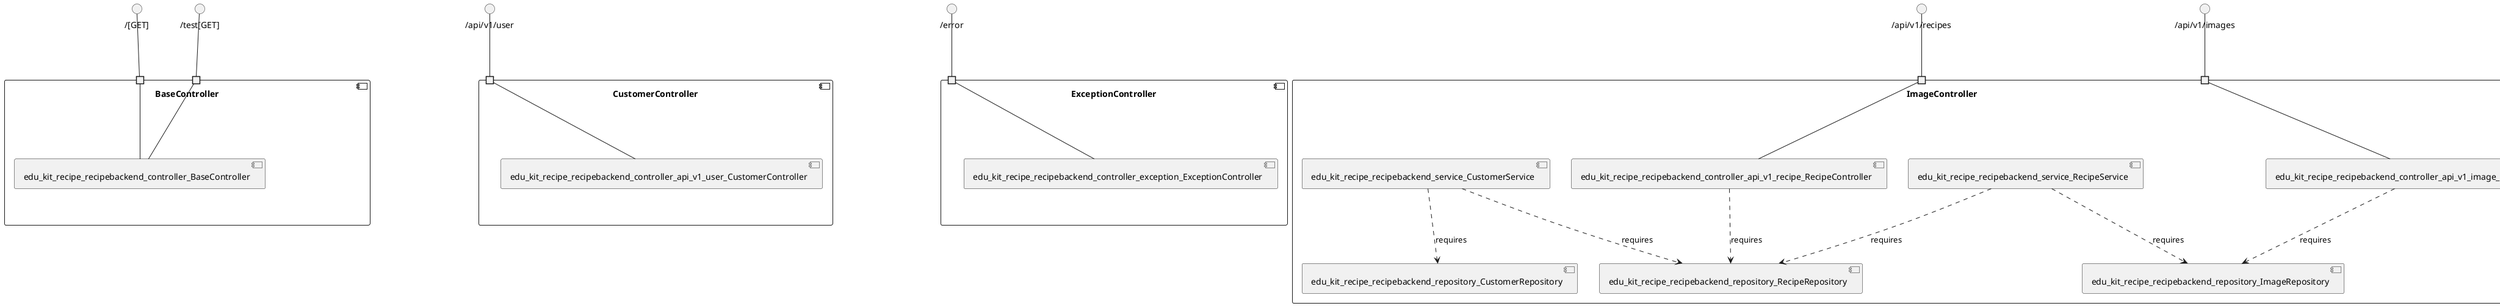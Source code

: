 @startuml
skinparam fixCircleLabelOverlapping true
component "BaseController\n\n\n\n\n\n" {
[edu_kit_recipe_recipebackend_controller_BaseController]
portin " " as BaseController.requires.__GET_
portin " " as BaseController.requires._test_GET_
"BaseController.requires.__GET_"--[edu_kit_recipe_recipebackend_controller_BaseController]
"BaseController.requires._test_GET_"--[edu_kit_recipe_recipebackend_controller_BaseController]
}
interface "/[GET]" as interface.__GET_
interface.__GET_--"BaseController.requires.__GET_"
interface "/test[GET]" as interface._test_GET_
interface._test_GET_--"BaseController.requires._test_GET_"
component "CustomerController\n\n\n\n\n\n" {
[edu_kit_recipe_recipebackend_controller_api_v1_user_CustomerController]
portin " " as CustomerController.requires._api_v1_user
"CustomerController.requires._api_v1_user"--[edu_kit_recipe_recipebackend_controller_api_v1_user_CustomerController]
}
interface "/api/v1/user" as interface._api_v1_user
interface._api_v1_user--"CustomerController.requires._api_v1_user"
component "ExceptionController\n\n\n\n\n\n" {
[edu_kit_recipe_recipebackend_controller_exception_ExceptionController]
portin " " as ExceptionController.requires._error
"ExceptionController.requires._error"--[edu_kit_recipe_recipebackend_controller_exception_ExceptionController]
}
interface "/error" as interface._error
interface._error--"ExceptionController.requires._error"
component "ImageController\n\n\n\n\n\n" {
[edu_kit_recipe_recipebackend_repository_CustomerRepository]
[edu_kit_recipe_recipebackend_controller_api_v1_image_ImageController]
[edu_kit_recipe_recipebackend_repository_RecipeRepository]
[edu_kit_recipe_recipebackend_service_CustomerService]
[edu_kit_recipe_recipebackend_repository_ImageRepository]
[edu_kit_recipe_recipebackend_service_RecipeService]
[edu_kit_recipe_recipebackend_controller_api_v1_recipe_RecipeController]
portin " " as ImageController.requires._api_v1_recipes
portin " " as ImageController.requires._api_v1_images
[edu_kit_recipe_recipebackend_service_CustomerService]..>[edu_kit_recipe_recipebackend_repository_CustomerRepository] : requires
[edu_kit_recipe_recipebackend_controller_api_v1_image_ImageController]..>[edu_kit_recipe_recipebackend_repository_ImageRepository] : requires
[edu_kit_recipe_recipebackend_service_RecipeService]..>[edu_kit_recipe_recipebackend_repository_ImageRepository] : requires
[edu_kit_recipe_recipebackend_service_CustomerService]..>[edu_kit_recipe_recipebackend_repository_RecipeRepository] : requires
[edu_kit_recipe_recipebackend_service_RecipeService]..>[edu_kit_recipe_recipebackend_repository_RecipeRepository] : requires
[edu_kit_recipe_recipebackend_controller_api_v1_recipe_RecipeController]..>[edu_kit_recipe_recipebackend_repository_RecipeRepository] : requires
"ImageController.requires._api_v1_recipes"--[edu_kit_recipe_recipebackend_controller_api_v1_recipe_RecipeController]
"ImageController.requires._api_v1_images"--[edu_kit_recipe_recipebackend_controller_api_v1_image_ImageController]
}
interface "/api/v1/recipes" as interface._api_v1_recipes
interface._api_v1_recipes--"ImageController.requires._api_v1_recipes"
interface "/api/v1/images" as interface._api_v1_images
interface._api_v1_images--"ImageController.requires._api_v1_images"
component "IngredientsController\n\n\n\n\n\n" {
[edu_kit_recipe_recipebackend_controller_api_v1_ingredients_IngredientsController]
[edu_kit_recipe_recipebackend_repository_IngredientRepository]
[edu_kit_recipe_recipebackend_repository_tag_TagRepository]
[edu_kit_recipe_recipebackend_controller_api_v1_tag_TagsController]
portin " " as IngredientsController.requires._api_v1_tags
portin " " as IngredientsController.requires._api_v1_ingredients
[edu_kit_recipe_recipebackend_controller_api_v1_ingredients_IngredientsController]..>[edu_kit_recipe_recipebackend_repository_IngredientRepository] : requires
[edu_kit_recipe_recipebackend_controller_api_v1_ingredients_IngredientsController]..>[edu_kit_recipe_recipebackend_repository_tag_TagRepository] : requires
[edu_kit_recipe_recipebackend_controller_api_v1_tag_TagsController]..>[edu_kit_recipe_recipebackend_repository_tag_TagRepository] : requires
"IngredientsController.requires._api_v1_tags"--[edu_kit_recipe_recipebackend_controller_api_v1_tag_TagsController]
"IngredientsController.requires._api_v1_ingredients"--[edu_kit_recipe_recipebackend_controller_api_v1_ingredients_IngredientsController]
}
interface "/api/v1/tags" as interface._api_v1_tags
interface._api_v1_tags--"IngredientsController.requires._api_v1_tags"
interface "/api/v1/ingredients" as interface._api_v1_ingredients
interface._api_v1_ingredients--"IngredientsController.requires._api_v1_ingredients"
component "UnitController\n\n\n\n\n\n" {
[edu_kit_recipe_recipebackend_repository_UnitRepository]
[edu_kit_recipe_recipebackend_controller_api_v1_units_UnitController]
portin " " as UnitController.requires._api_v1_units
[edu_kit_recipe_recipebackend_controller_api_v1_units_UnitController]..>[edu_kit_recipe_recipebackend_repository_UnitRepository] : requires
"UnitController.requires._api_v1_units"--[edu_kit_recipe_recipebackend_controller_api_v1_units_UnitController]
}
interface "/api/v1/units" as interface._api_v1_units
interface._api_v1_units--"UnitController.requires._api_v1_units"
interface "ApplicationListener" as interface.ApplicationListener
interface.ApplicationListener--[edu_kit_recipe_recipebackend_config_LoginSuccessListener]
interface "JpaRepository" as interface.JpaRepository
interface.JpaRepository--[edu_kit_recipe_recipebackend_repository_IngredientWithAmountRepository]

@enduml
